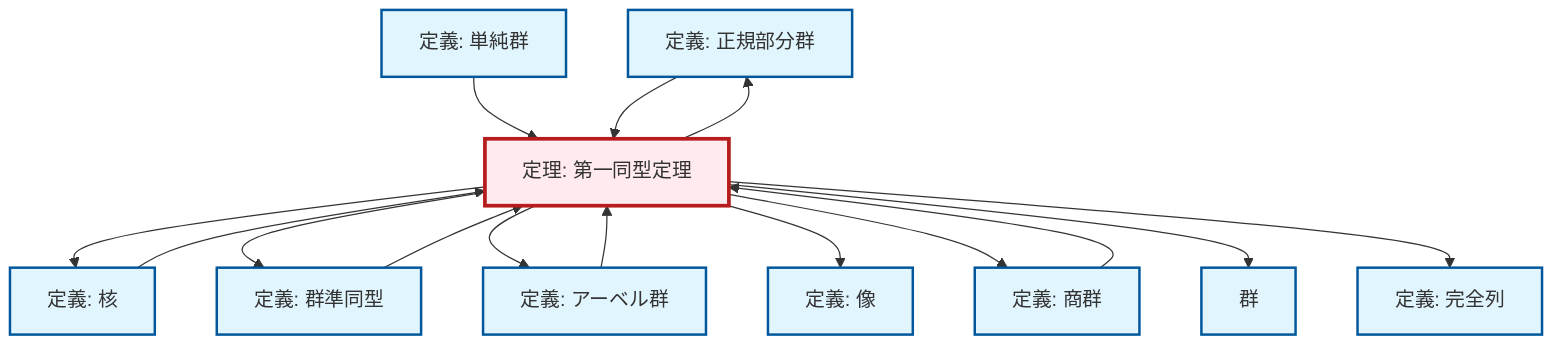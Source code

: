 graph TD
    classDef definition fill:#e1f5fe,stroke:#01579b,stroke-width:2px
    classDef theorem fill:#f3e5f5,stroke:#4a148c,stroke-width:2px
    classDef axiom fill:#fff3e0,stroke:#e65100,stroke-width:2px
    classDef example fill:#e8f5e9,stroke:#1b5e20,stroke-width:2px
    classDef current fill:#ffebee,stroke:#b71c1c,stroke-width:3px
    def-normal-subgroup["定義: 正規部分群"]:::definition
    def-image["定義: 像"]:::definition
    def-exact-sequence["定義: 完全列"]:::definition
    def-quotient-group["定義: 商群"]:::definition
    thm-first-isomorphism["定理: 第一同型定理"]:::theorem
    def-homomorphism["定義: 群準同型"]:::definition
    def-group["群"]:::definition
    def-simple-group["定義: 単純群"]:::definition
    def-kernel["定義: 核"]:::definition
    def-abelian-group["定義: アーベル群"]:::definition
    def-kernel --> thm-first-isomorphism
    thm-first-isomorphism --> def-kernel
    thm-first-isomorphism --> def-homomorphism
    def-abelian-group --> thm-first-isomorphism
    thm-first-isomorphism --> def-abelian-group
    thm-first-isomorphism --> def-image
    thm-first-isomorphism --> def-quotient-group
    thm-first-isomorphism --> def-group
    thm-first-isomorphism --> def-normal-subgroup
    def-homomorphism --> thm-first-isomorphism
    thm-first-isomorphism --> def-exact-sequence
    def-quotient-group --> thm-first-isomorphism
    def-simple-group --> thm-first-isomorphism
    def-normal-subgroup --> thm-first-isomorphism
    class thm-first-isomorphism current